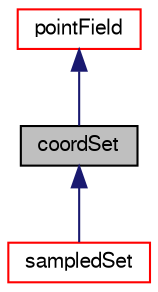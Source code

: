digraph "coordSet"
{
  bgcolor="transparent";
  edge [fontname="FreeSans",fontsize="10",labelfontname="FreeSans",labelfontsize="10"];
  node [fontname="FreeSans",fontsize="10",shape=record];
  Node1 [label="coordSet",height=0.2,width=0.4,color="black", fillcolor="grey75", style="filled" fontcolor="black"];
  Node2 -> Node1 [dir="back",color="midnightblue",fontsize="10",style="solid",fontname="FreeSans"];
  Node2 [label="pointField",height=0.2,width=0.4,color="red",URL="$a00733.html"];
  Node1 -> Node3 [dir="back",color="midnightblue",fontsize="10",style="solid",fontname="FreeSans"];
  Node3 [label="sampledSet",height=0.2,width=0.4,color="red",URL="$a02168.html",tooltip="Holds list of sampling points which is filled at construction time. Various implementations of this b..."];
}

